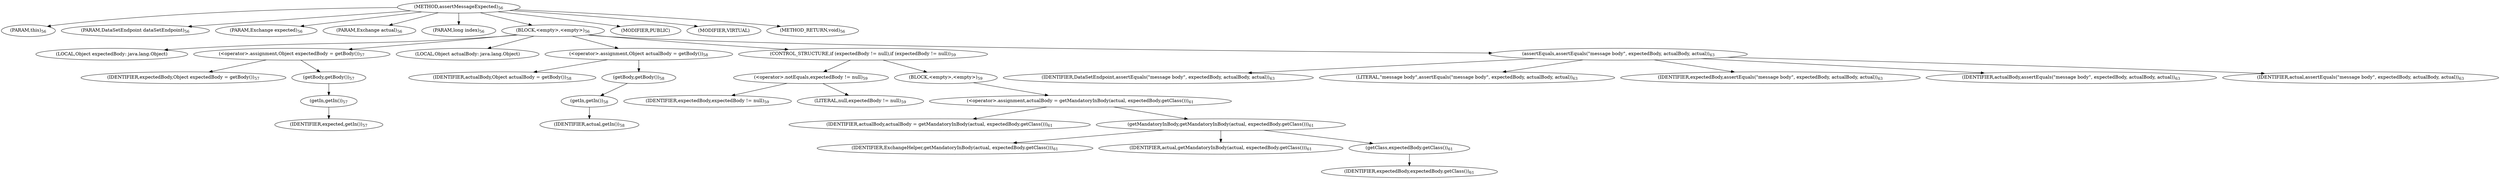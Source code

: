 digraph "assertMessageExpected" {  
"125" [label = <(METHOD,assertMessageExpected)<SUB>56</SUB>> ]
"126" [label = <(PARAM,this)<SUB>56</SUB>> ]
"127" [label = <(PARAM,DataSetEndpoint dataSetEndpoint)<SUB>56</SUB>> ]
"128" [label = <(PARAM,Exchange expected)<SUB>56</SUB>> ]
"129" [label = <(PARAM,Exchange actual)<SUB>56</SUB>> ]
"130" [label = <(PARAM,long index)<SUB>56</SUB>> ]
"131" [label = <(BLOCK,&lt;empty&gt;,&lt;empty&gt;)<SUB>56</SUB>> ]
"132" [label = <(LOCAL,Object expectedBody: java.lang.Object)> ]
"133" [label = <(&lt;operator&gt;.assignment,Object expectedBody = getBody())<SUB>57</SUB>> ]
"134" [label = <(IDENTIFIER,expectedBody,Object expectedBody = getBody())<SUB>57</SUB>> ]
"135" [label = <(getBody,getBody())<SUB>57</SUB>> ]
"136" [label = <(getIn,getIn())<SUB>57</SUB>> ]
"137" [label = <(IDENTIFIER,expected,getIn())<SUB>57</SUB>> ]
"138" [label = <(LOCAL,Object actualBody: java.lang.Object)> ]
"139" [label = <(&lt;operator&gt;.assignment,Object actualBody = getBody())<SUB>58</SUB>> ]
"140" [label = <(IDENTIFIER,actualBody,Object actualBody = getBody())<SUB>58</SUB>> ]
"141" [label = <(getBody,getBody())<SUB>58</SUB>> ]
"142" [label = <(getIn,getIn())<SUB>58</SUB>> ]
"143" [label = <(IDENTIFIER,actual,getIn())<SUB>58</SUB>> ]
"144" [label = <(CONTROL_STRUCTURE,if (expectedBody != null),if (expectedBody != null))<SUB>59</SUB>> ]
"145" [label = <(&lt;operator&gt;.notEquals,expectedBody != null)<SUB>59</SUB>> ]
"146" [label = <(IDENTIFIER,expectedBody,expectedBody != null)<SUB>59</SUB>> ]
"147" [label = <(LITERAL,null,expectedBody != null)<SUB>59</SUB>> ]
"148" [label = <(BLOCK,&lt;empty&gt;,&lt;empty&gt;)<SUB>59</SUB>> ]
"149" [label = <(&lt;operator&gt;.assignment,actualBody = getMandatoryInBody(actual, expectedBody.getClass()))<SUB>61</SUB>> ]
"150" [label = <(IDENTIFIER,actualBody,actualBody = getMandatoryInBody(actual, expectedBody.getClass()))<SUB>61</SUB>> ]
"151" [label = <(getMandatoryInBody,getMandatoryInBody(actual, expectedBody.getClass()))<SUB>61</SUB>> ]
"152" [label = <(IDENTIFIER,ExchangeHelper,getMandatoryInBody(actual, expectedBody.getClass()))<SUB>61</SUB>> ]
"153" [label = <(IDENTIFIER,actual,getMandatoryInBody(actual, expectedBody.getClass()))<SUB>61</SUB>> ]
"154" [label = <(getClass,expectedBody.getClass())<SUB>61</SUB>> ]
"155" [label = <(IDENTIFIER,expectedBody,expectedBody.getClass())<SUB>61</SUB>> ]
"156" [label = <(assertEquals,assertEquals(&quot;message body&quot;, expectedBody, actualBody, actual))<SUB>63</SUB>> ]
"157" [label = <(IDENTIFIER,DataSetEndpoint,assertEquals(&quot;message body&quot;, expectedBody, actualBody, actual))<SUB>63</SUB>> ]
"158" [label = <(LITERAL,&quot;message body&quot;,assertEquals(&quot;message body&quot;, expectedBody, actualBody, actual))<SUB>63</SUB>> ]
"159" [label = <(IDENTIFIER,expectedBody,assertEquals(&quot;message body&quot;, expectedBody, actualBody, actual))<SUB>63</SUB>> ]
"160" [label = <(IDENTIFIER,actualBody,assertEquals(&quot;message body&quot;, expectedBody, actualBody, actual))<SUB>63</SUB>> ]
"161" [label = <(IDENTIFIER,actual,assertEquals(&quot;message body&quot;, expectedBody, actualBody, actual))<SUB>63</SUB>> ]
"162" [label = <(MODIFIER,PUBLIC)> ]
"163" [label = <(MODIFIER,VIRTUAL)> ]
"164" [label = <(METHOD_RETURN,void)<SUB>56</SUB>> ]
  "125" -> "126" 
  "125" -> "127" 
  "125" -> "128" 
  "125" -> "129" 
  "125" -> "130" 
  "125" -> "131" 
  "125" -> "162" 
  "125" -> "163" 
  "125" -> "164" 
  "131" -> "132" 
  "131" -> "133" 
  "131" -> "138" 
  "131" -> "139" 
  "131" -> "144" 
  "131" -> "156" 
  "133" -> "134" 
  "133" -> "135" 
  "135" -> "136" 
  "136" -> "137" 
  "139" -> "140" 
  "139" -> "141" 
  "141" -> "142" 
  "142" -> "143" 
  "144" -> "145" 
  "144" -> "148" 
  "145" -> "146" 
  "145" -> "147" 
  "148" -> "149" 
  "149" -> "150" 
  "149" -> "151" 
  "151" -> "152" 
  "151" -> "153" 
  "151" -> "154" 
  "154" -> "155" 
  "156" -> "157" 
  "156" -> "158" 
  "156" -> "159" 
  "156" -> "160" 
  "156" -> "161" 
}
